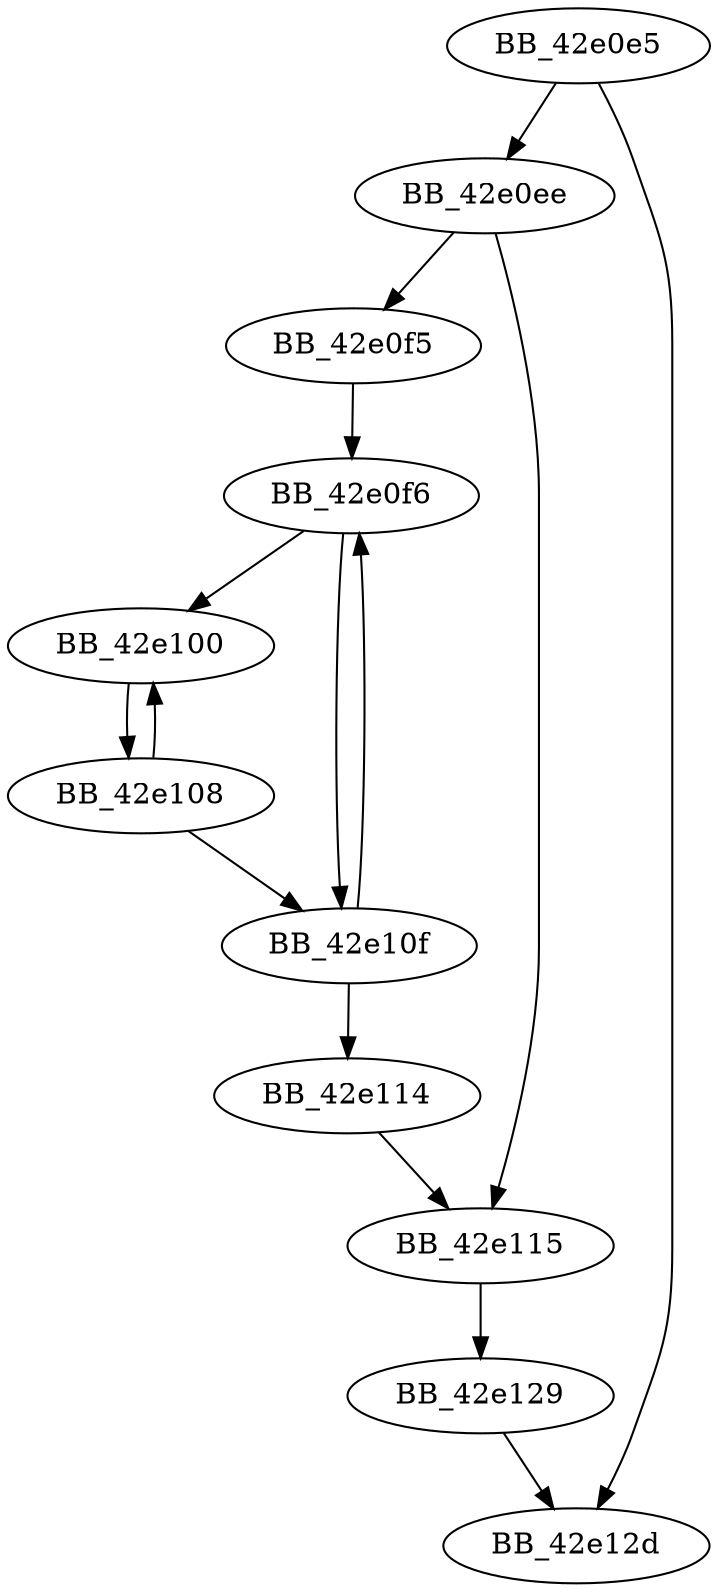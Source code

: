 DiGraph unknown_libname_36{
BB_42e0e5->BB_42e0ee
BB_42e0e5->BB_42e12d
BB_42e0ee->BB_42e0f5
BB_42e0ee->BB_42e115
BB_42e0f5->BB_42e0f6
BB_42e0f6->BB_42e100
BB_42e0f6->BB_42e10f
BB_42e100->BB_42e108
BB_42e108->BB_42e100
BB_42e108->BB_42e10f
BB_42e10f->BB_42e0f6
BB_42e10f->BB_42e114
BB_42e114->BB_42e115
BB_42e115->BB_42e129
BB_42e129->BB_42e12d
}
